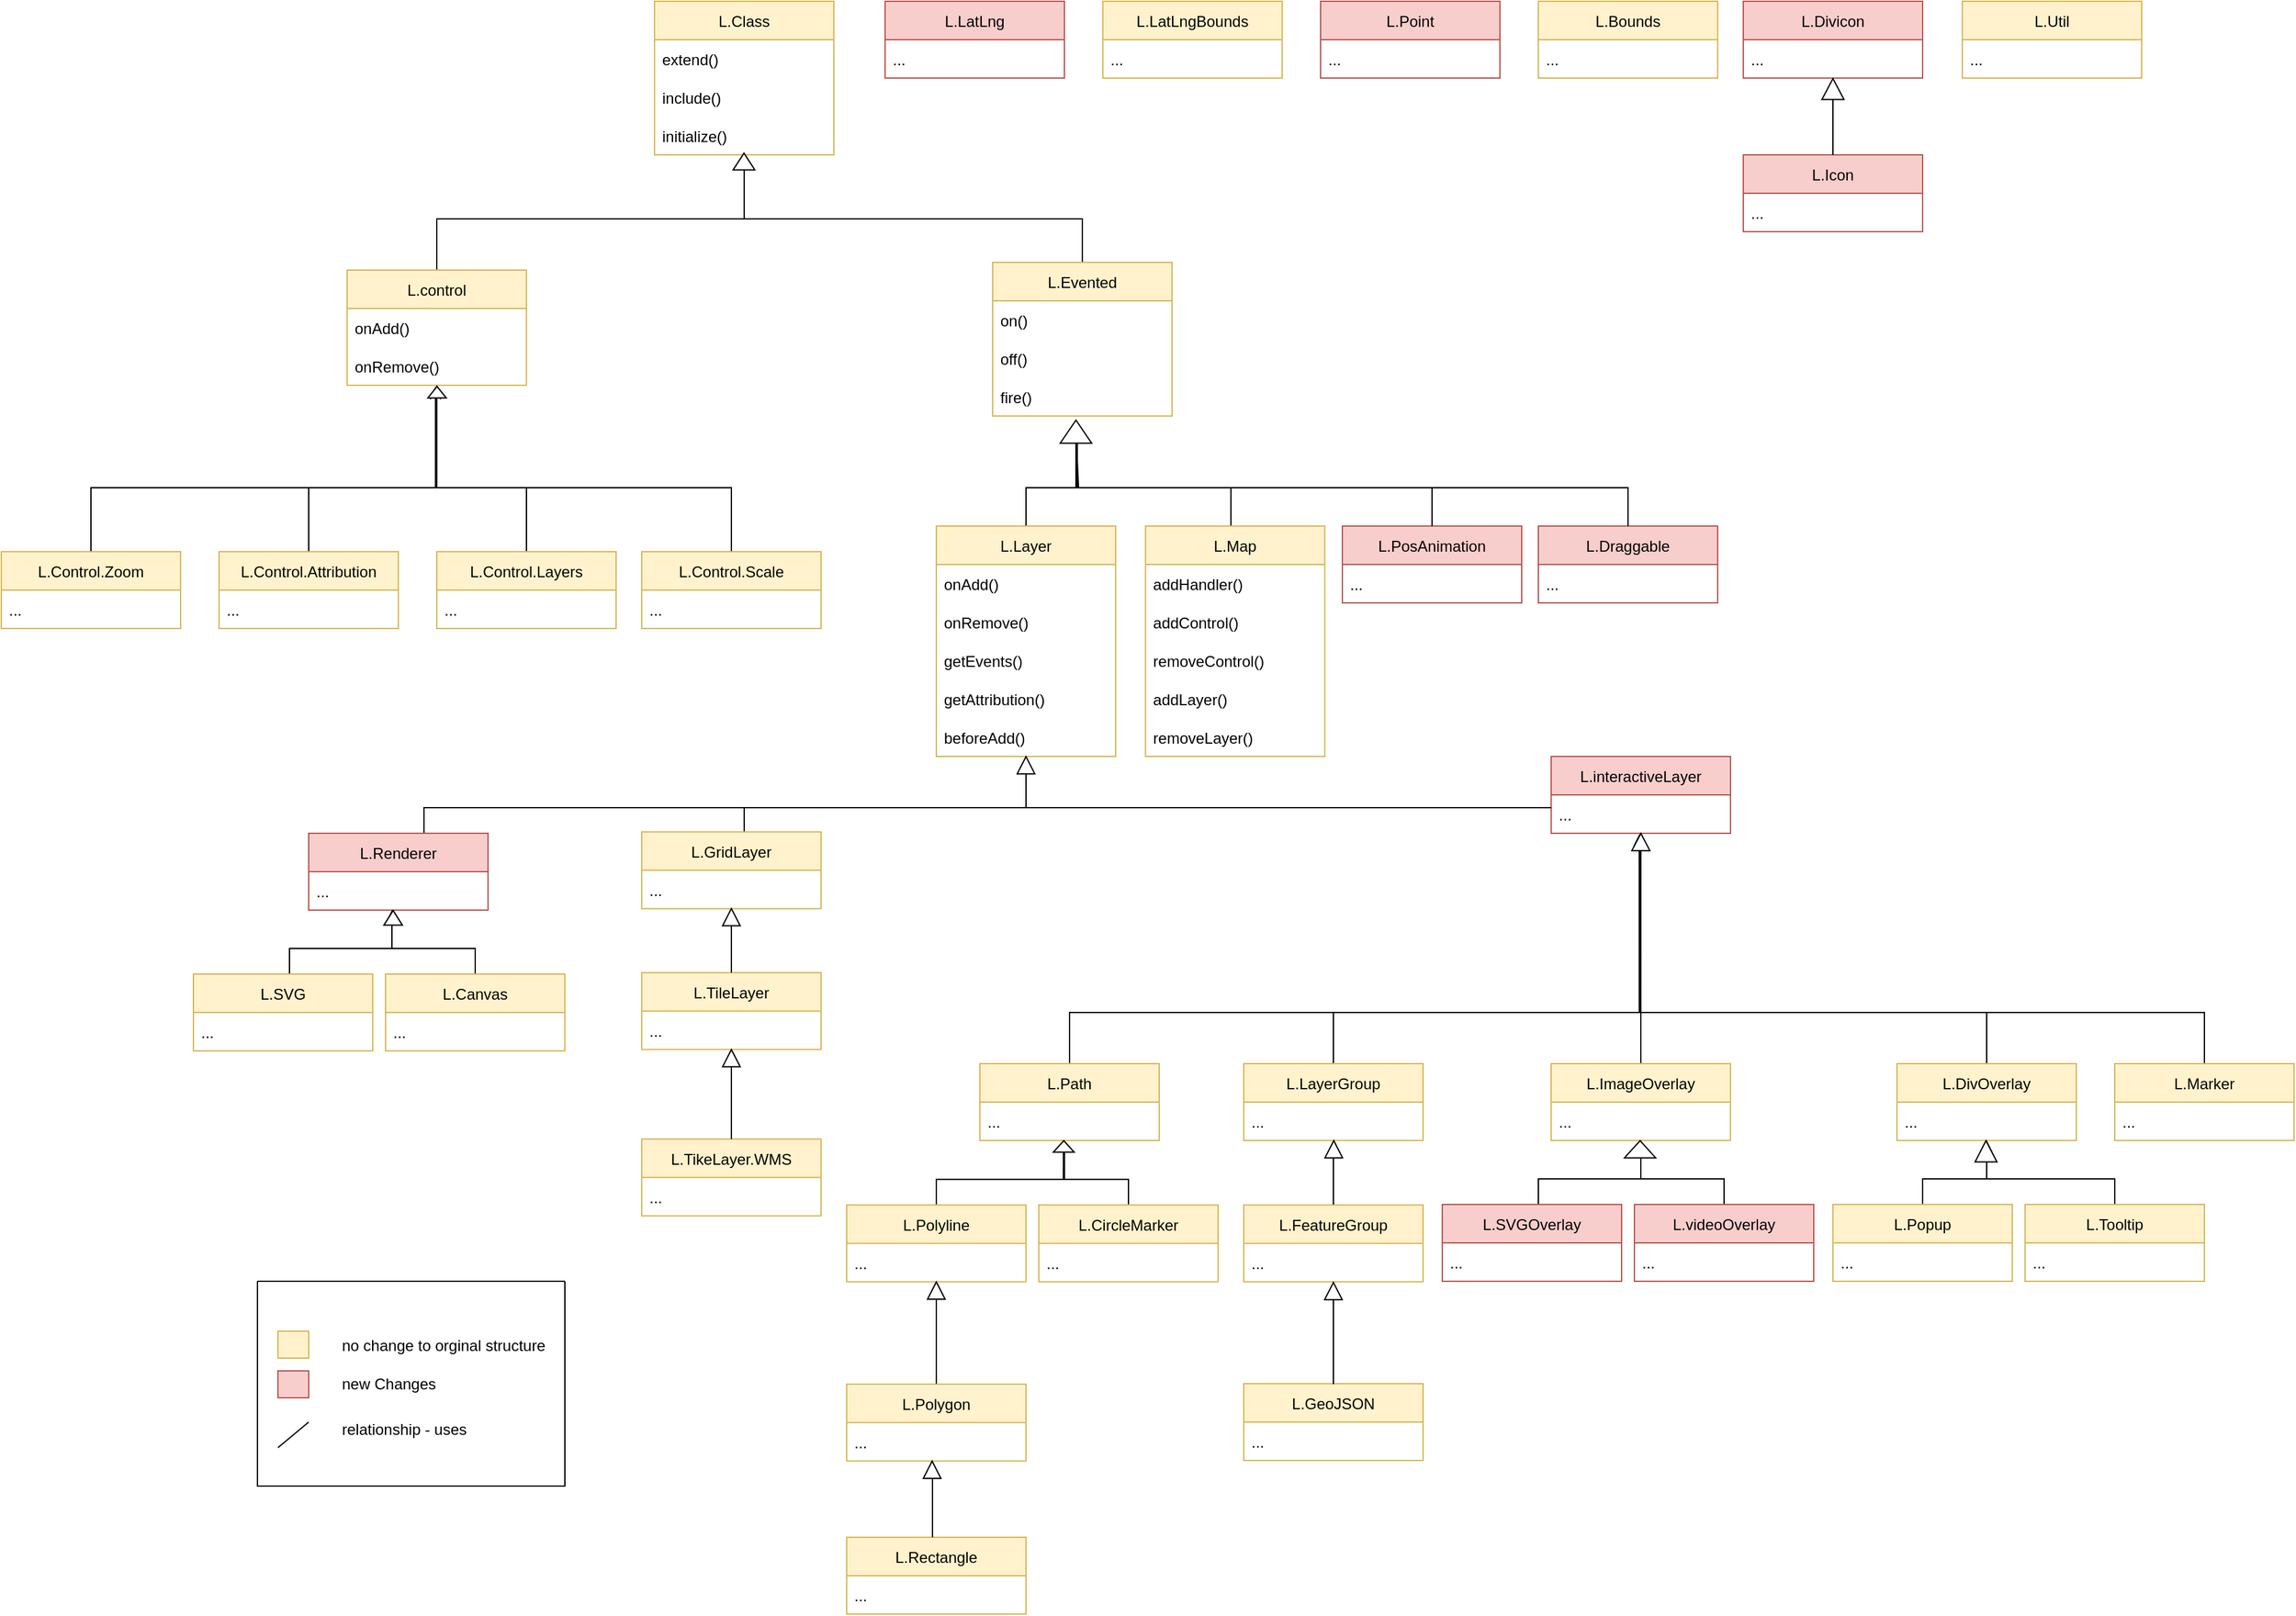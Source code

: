 <mxfile version="20.0.4" type="device"><diagram id="TFapKxxfnhz1iF8gwnTL" name="Page-1"><mxGraphModel dx="2253" dy="798" grid="1" gridSize="10" guides="1" tooltips="1" connect="1" arrows="1" fold="1" page="1" pageScale="1" pageWidth="827" pageHeight="1169" math="0" shadow="0"><root><mxCell id="0"/><mxCell id="1" parent="0"/><mxCell id="oAmFGBzYCbovt4b1n4jX-17" style="edgeStyle=orthogonalEdgeStyle;rounded=0;orthogonalLoop=1;jettySize=auto;html=1;entryX=0.5;entryY=0.967;entryDx=0;entryDy=0;entryPerimeter=0;" edge="1" parent="1" source="oAmFGBzYCbovt4b1n4jX-4" target="oAmFGBzYCbovt4b1n4jX-16"><mxGeometry relative="1" as="geometry"><Array as="points"><mxPoint x="-20" y="240"/><mxPoint x="220" y="240"/></Array></mxGeometry></mxCell><mxCell id="oAmFGBzYCbovt4b1n4jX-4" value="L.control" style="swimlane;fontStyle=0;childLayout=stackLayout;horizontal=1;startSize=30;horizontalStack=0;resizeParent=1;resizeParentMax=0;resizeLast=0;collapsible=1;marginBottom=0;fillColor=#fff2cc;strokeColor=#d6b656;" vertex="1" parent="1"><mxGeometry x="-90" y="280" width="140" height="90" as="geometry"><mxRectangle x="-90" y="280" width="90" height="30" as="alternateBounds"/></mxGeometry></mxCell><mxCell id="oAmFGBzYCbovt4b1n4jX-6" value="onAdd()" style="text;strokeColor=none;fillColor=none;align=left;verticalAlign=middle;spacingLeft=4;spacingRight=4;overflow=hidden;points=[[0,0.5],[1,0.5]];portConstraint=eastwest;rotatable=0;" vertex="1" parent="oAmFGBzYCbovt4b1n4jX-4"><mxGeometry y="30" width="140" height="30" as="geometry"/></mxCell><mxCell id="oAmFGBzYCbovt4b1n4jX-7" value="onRemove()" style="text;strokeColor=none;fillColor=none;align=left;verticalAlign=middle;spacingLeft=4;spacingRight=4;overflow=hidden;points=[[0,0.5],[1,0.5]];portConstraint=eastwest;rotatable=0;" vertex="1" parent="oAmFGBzYCbovt4b1n4jX-4"><mxGeometry y="60" width="140" height="30" as="geometry"/></mxCell><mxCell id="oAmFGBzYCbovt4b1n4jX-18" style="edgeStyle=orthogonalEdgeStyle;rounded=0;orthogonalLoop=1;jettySize=auto;html=1;entryX=0.5;entryY=1.033;entryDx=0;entryDy=0;entryPerimeter=0;" edge="1" parent="1" source="oAmFGBzYCbovt4b1n4jX-8" target="oAmFGBzYCbovt4b1n4jX-16"><mxGeometry relative="1" as="geometry"><Array as="points"><mxPoint x="484" y="240"/><mxPoint x="220" y="240"/></Array></mxGeometry></mxCell><mxCell id="oAmFGBzYCbovt4b1n4jX-8" value="L.Evented" style="swimlane;fontStyle=0;childLayout=stackLayout;horizontal=1;startSize=30;horizontalStack=0;resizeParent=1;resizeParentMax=0;resizeLast=0;collapsible=1;marginBottom=0;fillColor=#fff2cc;strokeColor=#d6b656;" vertex="1" parent="1"><mxGeometry x="414" y="273.96" width="140" height="120" as="geometry"/></mxCell><mxCell id="oAmFGBzYCbovt4b1n4jX-9" value="on()" style="text;strokeColor=none;fillColor=none;align=left;verticalAlign=middle;spacingLeft=4;spacingRight=4;overflow=hidden;points=[[0,0.5],[1,0.5]];portConstraint=eastwest;rotatable=0;" vertex="1" parent="oAmFGBzYCbovt4b1n4jX-8"><mxGeometry y="30" width="140" height="30" as="geometry"/></mxCell><mxCell id="oAmFGBzYCbovt4b1n4jX-12" value="off()" style="text;strokeColor=none;fillColor=none;align=left;verticalAlign=middle;spacingLeft=4;spacingRight=4;overflow=hidden;points=[[0,0.5],[1,0.5]];portConstraint=eastwest;rotatable=0;" vertex="1" parent="oAmFGBzYCbovt4b1n4jX-8"><mxGeometry y="60" width="140" height="30" as="geometry"/></mxCell><mxCell id="oAmFGBzYCbovt4b1n4jX-10" value="fire()" style="text;strokeColor=none;fillColor=none;align=left;verticalAlign=middle;spacingLeft=4;spacingRight=4;overflow=hidden;points=[[0,0.5],[1,0.5]];portConstraint=eastwest;rotatable=0;" vertex="1" parent="oAmFGBzYCbovt4b1n4jX-8"><mxGeometry y="90" width="140" height="30" as="geometry"/></mxCell><mxCell id="oAmFGBzYCbovt4b1n4jX-13" value="L.Class" style="swimlane;fontStyle=0;childLayout=stackLayout;horizontal=1;startSize=30;horizontalStack=0;resizeParent=1;resizeParentMax=0;resizeLast=0;collapsible=1;marginBottom=0;fillColor=#fff2cc;strokeColor=#d6b656;" vertex="1" parent="1"><mxGeometry x="150" y="70" width="140" height="120" as="geometry"/></mxCell><mxCell id="oAmFGBzYCbovt4b1n4jX-14" value="extend()" style="text;strokeColor=none;fillColor=none;align=left;verticalAlign=middle;spacingLeft=4;spacingRight=4;overflow=hidden;points=[[0,0.5],[1,0.5]];portConstraint=eastwest;rotatable=0;" vertex="1" parent="oAmFGBzYCbovt4b1n4jX-13"><mxGeometry y="30" width="140" height="30" as="geometry"/></mxCell><mxCell id="oAmFGBzYCbovt4b1n4jX-15" value="include()" style="text;strokeColor=none;fillColor=none;align=left;verticalAlign=middle;spacingLeft=4;spacingRight=4;overflow=hidden;points=[[0,0.5],[1,0.5]];portConstraint=eastwest;rotatable=0;" vertex="1" parent="oAmFGBzYCbovt4b1n4jX-13"><mxGeometry y="60" width="140" height="30" as="geometry"/></mxCell><mxCell id="oAmFGBzYCbovt4b1n4jX-16" value="initialize()" style="text;strokeColor=none;fillColor=none;align=left;verticalAlign=middle;spacingLeft=4;spacingRight=4;overflow=hidden;points=[[0,0.5],[1,0.5]];portConstraint=eastwest;rotatable=0;" vertex="1" parent="oAmFGBzYCbovt4b1n4jX-13"><mxGeometry y="90" width="140" height="30" as="geometry"/></mxCell><mxCell id="oAmFGBzYCbovt4b1n4jX-36" style="edgeStyle=orthogonalEdgeStyle;rounded=0;orthogonalLoop=1;jettySize=auto;html=1;" edge="1" parent="1" source="oAmFGBzYCbovt4b1n4jX-23"><mxGeometry relative="1" as="geometry"><mxPoint x="480" y="400" as="targetPoint"/><Array as="points"><mxPoint x="600" y="450"/><mxPoint x="480" y="450"/></Array></mxGeometry></mxCell><mxCell id="oAmFGBzYCbovt4b1n4jX-23" value="L.Map" style="swimlane;fontStyle=0;childLayout=stackLayout;horizontal=1;startSize=30;horizontalStack=0;resizeParent=1;resizeParentMax=0;resizeLast=0;collapsible=1;marginBottom=0;fillColor=#fff2cc;strokeColor=#d6b656;" vertex="1" parent="1"><mxGeometry x="533.28" y="480" width="140" height="180" as="geometry"/></mxCell><mxCell id="oAmFGBzYCbovt4b1n4jX-24" value="addHandler()" style="text;strokeColor=none;fillColor=none;align=left;verticalAlign=middle;spacingLeft=4;spacingRight=4;overflow=hidden;points=[[0,0.5],[1,0.5]];portConstraint=eastwest;rotatable=0;" vertex="1" parent="oAmFGBzYCbovt4b1n4jX-23"><mxGeometry y="30" width="140" height="30" as="geometry"/></mxCell><mxCell id="oAmFGBzYCbovt4b1n4jX-228" value="addControl()" style="text;strokeColor=none;fillColor=none;align=left;verticalAlign=middle;spacingLeft=4;spacingRight=4;overflow=hidden;points=[[0,0.5],[1,0.5]];portConstraint=eastwest;rotatable=0;" vertex="1" parent="oAmFGBzYCbovt4b1n4jX-23"><mxGeometry y="60" width="140" height="30" as="geometry"/></mxCell><mxCell id="oAmFGBzYCbovt4b1n4jX-229" value="removeControl()" style="text;strokeColor=none;fillColor=none;align=left;verticalAlign=middle;spacingLeft=4;spacingRight=4;overflow=hidden;points=[[0,0.5],[1,0.5]];portConstraint=eastwest;rotatable=0;" vertex="1" parent="oAmFGBzYCbovt4b1n4jX-23"><mxGeometry y="90" width="140" height="30" as="geometry"/></mxCell><mxCell id="oAmFGBzYCbovt4b1n4jX-230" value="addLayer()" style="text;strokeColor=none;fillColor=none;align=left;verticalAlign=middle;spacingLeft=4;spacingRight=4;overflow=hidden;points=[[0,0.5],[1,0.5]];portConstraint=eastwest;rotatable=0;" vertex="1" parent="oAmFGBzYCbovt4b1n4jX-23"><mxGeometry y="120" width="140" height="30" as="geometry"/></mxCell><mxCell id="oAmFGBzYCbovt4b1n4jX-227" value="removeLayer()" style="text;strokeColor=none;fillColor=none;align=left;verticalAlign=middle;spacingLeft=4;spacingRight=4;overflow=hidden;points=[[0,0.5],[1,0.5]];portConstraint=eastwest;rotatable=0;" vertex="1" parent="oAmFGBzYCbovt4b1n4jX-23"><mxGeometry y="150" width="140" height="30" as="geometry"/></mxCell><mxCell id="oAmFGBzYCbovt4b1n4jX-35" style="edgeStyle=orthogonalEdgeStyle;rounded=0;orthogonalLoop=1;jettySize=auto;html=1;entryX=0.5;entryY=0;entryDx=0;entryDy=0;" edge="1" parent="1" source="oAmFGBzYCbovt4b1n4jX-27" target="oAmFGBzYCbovt4b1n4jX-207"><mxGeometry relative="1" as="geometry"><Array as="points"><mxPoint x="440" y="450"/><mxPoint x="479" y="450"/><mxPoint x="479" y="406"/></Array></mxGeometry></mxCell><mxCell id="oAmFGBzYCbovt4b1n4jX-27" value="L.Layer" style="swimlane;fontStyle=0;childLayout=stackLayout;horizontal=1;startSize=30;horizontalStack=0;resizeParent=1;resizeParentMax=0;resizeLast=0;collapsible=1;marginBottom=0;fillColor=#fff2cc;strokeColor=#d6b656;" vertex="1" parent="1"><mxGeometry x="370" y="480" width="140" height="180" as="geometry"/></mxCell><mxCell id="oAmFGBzYCbovt4b1n4jX-286" value="onAdd()" style="text;strokeColor=none;fillColor=none;align=left;verticalAlign=middle;spacingLeft=4;spacingRight=4;overflow=hidden;points=[[0,0.5],[1,0.5]];portConstraint=eastwest;rotatable=0;" vertex="1" parent="oAmFGBzYCbovt4b1n4jX-27"><mxGeometry y="30" width="140" height="30" as="geometry"/></mxCell><mxCell id="oAmFGBzYCbovt4b1n4jX-287" value="onRemove()" style="text;strokeColor=none;fillColor=none;align=left;verticalAlign=middle;spacingLeft=4;spacingRight=4;overflow=hidden;points=[[0,0.5],[1,0.5]];portConstraint=eastwest;rotatable=0;" vertex="1" parent="oAmFGBzYCbovt4b1n4jX-27"><mxGeometry y="60" width="140" height="30" as="geometry"/></mxCell><mxCell id="oAmFGBzYCbovt4b1n4jX-288" value="getEvents()" style="text;strokeColor=none;fillColor=none;align=left;verticalAlign=middle;spacingLeft=4;spacingRight=4;overflow=hidden;points=[[0,0.5],[1,0.5]];portConstraint=eastwest;rotatable=0;" vertex="1" parent="oAmFGBzYCbovt4b1n4jX-27"><mxGeometry y="90" width="140" height="30" as="geometry"/></mxCell><mxCell id="oAmFGBzYCbovt4b1n4jX-289" value="getAttribution()" style="text;strokeColor=none;fillColor=none;align=left;verticalAlign=middle;spacingLeft=4;spacingRight=4;overflow=hidden;points=[[0,0.5],[1,0.5]];portConstraint=eastwest;rotatable=0;" vertex="1" parent="oAmFGBzYCbovt4b1n4jX-27"><mxGeometry y="120" width="140" height="30" as="geometry"/></mxCell><mxCell id="oAmFGBzYCbovt4b1n4jX-28" value="beforeAdd()" style="text;strokeColor=none;fillColor=none;align=left;verticalAlign=middle;spacingLeft=4;spacingRight=4;overflow=hidden;points=[[0,0.5],[1,0.5]];portConstraint=eastwest;rotatable=0;" vertex="1" parent="oAmFGBzYCbovt4b1n4jX-27"><mxGeometry y="150" width="140" height="30" as="geometry"/></mxCell><mxCell id="oAmFGBzYCbovt4b1n4jX-29" value="L.PosAnimation" style="swimlane;fontStyle=0;childLayout=stackLayout;horizontal=1;startSize=30;horizontalStack=0;resizeParent=1;resizeParentMax=0;resizeLast=0;collapsible=1;marginBottom=0;fillColor=#f8cecc;strokeColor=#b85450;" vertex="1" parent="1"><mxGeometry x="687" y="480" width="140" height="60" as="geometry"/></mxCell><mxCell id="oAmFGBzYCbovt4b1n4jX-30" value="..." style="text;strokeColor=none;fillColor=none;align=left;verticalAlign=middle;spacingLeft=4;spacingRight=4;overflow=hidden;points=[[0,0.5],[1,0.5]];portConstraint=eastwest;rotatable=0;" vertex="1" parent="oAmFGBzYCbovt4b1n4jX-29"><mxGeometry y="30" width="140" height="30" as="geometry"/></mxCell><mxCell id="oAmFGBzYCbovt4b1n4jX-31" value="L.Draggable" style="swimlane;fontStyle=0;childLayout=stackLayout;horizontal=1;startSize=30;horizontalStack=0;resizeParent=1;resizeParentMax=0;resizeLast=0;collapsible=1;marginBottom=0;fillColor=#f8cecc;strokeColor=#b85450;" vertex="1" parent="1"><mxGeometry x="840" y="480" width="140" height="60" as="geometry"/></mxCell><mxCell id="oAmFGBzYCbovt4b1n4jX-32" value="..." style="text;strokeColor=none;fillColor=none;align=left;verticalAlign=middle;spacingLeft=4;spacingRight=4;overflow=hidden;points=[[0,0.5],[1,0.5]];portConstraint=eastwest;rotatable=0;" vertex="1" parent="oAmFGBzYCbovt4b1n4jX-31"><mxGeometry y="30" width="140" height="30" as="geometry"/></mxCell><mxCell id="oAmFGBzYCbovt4b1n4jX-49" style="edgeStyle=orthogonalEdgeStyle;rounded=0;orthogonalLoop=1;jettySize=auto;html=1;entryX=0.493;entryY=1.033;entryDx=0;entryDy=0;entryPerimeter=0;" edge="1" parent="1" source="oAmFGBzYCbovt4b1n4jX-39" target="oAmFGBzYCbovt4b1n4jX-7"><mxGeometry relative="1" as="geometry"><Array as="points"><mxPoint x="50" y="450"/><mxPoint x="-21" y="450"/></Array></mxGeometry></mxCell><mxCell id="oAmFGBzYCbovt4b1n4jX-39" value="L.Control.Layers" style="swimlane;fontStyle=0;childLayout=stackLayout;horizontal=1;startSize=30;horizontalStack=0;resizeParent=1;resizeParentMax=0;resizeLast=0;collapsible=1;marginBottom=0;fillColor=#fff2cc;strokeColor=#d6b656;" vertex="1" parent="1"><mxGeometry x="-20" y="500" width="140" height="60" as="geometry"><mxRectangle x="-20" y="500" width="120" height="30" as="alternateBounds"/></mxGeometry></mxCell><mxCell id="oAmFGBzYCbovt4b1n4jX-40" value="..." style="text;strokeColor=none;fillColor=none;align=left;verticalAlign=middle;spacingLeft=4;spacingRight=4;overflow=hidden;points=[[0,0.5],[1,0.5]];portConstraint=eastwest;rotatable=0;" vertex="1" parent="oAmFGBzYCbovt4b1n4jX-39"><mxGeometry y="30" width="140" height="30" as="geometry"/></mxCell><mxCell id="oAmFGBzYCbovt4b1n4jX-48" style="edgeStyle=orthogonalEdgeStyle;rounded=0;orthogonalLoop=1;jettySize=auto;html=1;" edge="1" parent="1" source="oAmFGBzYCbovt4b1n4jX-41"><mxGeometry relative="1" as="geometry"><mxPoint x="-20" y="370" as="targetPoint"/><Array as="points"><mxPoint x="-120" y="450"/><mxPoint x="-20" y="450"/></Array></mxGeometry></mxCell><mxCell id="oAmFGBzYCbovt4b1n4jX-41" value="L.Control.Attribution" style="swimlane;fontStyle=0;childLayout=stackLayout;horizontal=1;startSize=30;horizontalStack=0;resizeParent=1;resizeParentMax=0;resizeLast=0;collapsible=1;marginBottom=0;fillColor=#fff2cc;strokeColor=#d6b656;" vertex="1" parent="1"><mxGeometry x="-190" y="500" width="140" height="60" as="geometry"><mxRectangle x="-190" y="500" width="140" height="30" as="alternateBounds"/></mxGeometry></mxCell><mxCell id="oAmFGBzYCbovt4b1n4jX-42" value="..." style="text;strokeColor=none;fillColor=none;align=left;verticalAlign=middle;spacingLeft=4;spacingRight=4;overflow=hidden;points=[[0,0.5],[1,0.5]];portConstraint=eastwest;rotatable=0;" vertex="1" parent="oAmFGBzYCbovt4b1n4jX-41"><mxGeometry y="30" width="140" height="30" as="geometry"/></mxCell><mxCell id="oAmFGBzYCbovt4b1n4jX-47" style="edgeStyle=orthogonalEdgeStyle;rounded=0;orthogonalLoop=1;jettySize=auto;html=1;entryX=0.493;entryY=1.067;entryDx=0;entryDy=0;entryPerimeter=0;" edge="1" parent="1" source="oAmFGBzYCbovt4b1n4jX-43" target="oAmFGBzYCbovt4b1n4jX-7"><mxGeometry relative="1" as="geometry"><Array as="points"><mxPoint x="-290" y="450"/><mxPoint x="-21" y="450"/></Array></mxGeometry></mxCell><mxCell id="oAmFGBzYCbovt4b1n4jX-43" value="L.Control.Zoom" style="swimlane;fontStyle=0;childLayout=stackLayout;horizontal=1;startSize=30;horizontalStack=0;resizeParent=1;resizeParentMax=0;resizeLast=0;collapsible=1;marginBottom=0;fillColor=#fff2cc;strokeColor=#d6b656;" vertex="1" parent="1"><mxGeometry x="-360" y="500" width="140" height="60" as="geometry"><mxRectangle x="-360" y="500" width="110" height="30" as="alternateBounds"/></mxGeometry></mxCell><mxCell id="oAmFGBzYCbovt4b1n4jX-179" value="..." style="text;strokeColor=none;fillColor=none;align=left;verticalAlign=middle;spacingLeft=4;spacingRight=4;overflow=hidden;points=[[0,0.5],[1,0.5]];portConstraint=eastwest;rotatable=0;" vertex="1" parent="oAmFGBzYCbovt4b1n4jX-43"><mxGeometry y="30" width="140" height="30" as="geometry"/></mxCell><mxCell id="oAmFGBzYCbovt4b1n4jX-50" style="edgeStyle=orthogonalEdgeStyle;rounded=0;orthogonalLoop=1;jettySize=auto;html=1;" edge="1" parent="1" source="oAmFGBzYCbovt4b1n4jX-45"><mxGeometry relative="1" as="geometry"><mxPoint x="-20" y="370" as="targetPoint"/><Array as="points"><mxPoint x="210" y="450"/><mxPoint x="-20" y="450"/></Array></mxGeometry></mxCell><mxCell id="oAmFGBzYCbovt4b1n4jX-45" value="L.Control.Scale" style="swimlane;fontStyle=0;childLayout=stackLayout;horizontal=1;startSize=30;horizontalStack=0;resizeParent=1;resizeParentMax=0;resizeLast=0;collapsible=1;marginBottom=0;fillColor=#fff2cc;strokeColor=#d6b656;" vertex="1" parent="1"><mxGeometry x="140" y="500" width="140" height="60" as="geometry"><mxRectangle x="140" y="500" width="110" height="30" as="alternateBounds"/></mxGeometry></mxCell><mxCell id="oAmFGBzYCbovt4b1n4jX-46" value="..." style="text;strokeColor=none;fillColor=none;align=left;verticalAlign=middle;spacingLeft=4;spacingRight=4;overflow=hidden;points=[[0,0.5],[1,0.5]];portConstraint=eastwest;rotatable=0;" vertex="1" parent="oAmFGBzYCbovt4b1n4jX-45"><mxGeometry y="30" width="140" height="30" as="geometry"/></mxCell><mxCell id="oAmFGBzYCbovt4b1n4jX-61" style="edgeStyle=orthogonalEdgeStyle;rounded=0;orthogonalLoop=1;jettySize=auto;html=1;entryX=1;entryY=0.5;entryDx=0;entryDy=0;" edge="1" parent="1" source="oAmFGBzYCbovt4b1n4jX-51" target="oAmFGBzYCbovt4b1n4jX-83"><mxGeometry relative="1" as="geometry"><mxPoint x="440" y="560" as="targetPoint"/><Array as="points"><mxPoint x="-30" y="700"/><mxPoint x="440" y="700"/></Array></mxGeometry></mxCell><mxCell id="oAmFGBzYCbovt4b1n4jX-51" value="L.Renderer" style="swimlane;fontStyle=0;childLayout=stackLayout;horizontal=1;startSize=30;horizontalStack=0;resizeParent=1;resizeParentMax=0;resizeLast=0;collapsible=1;marginBottom=0;fillColor=#f8cecc;strokeColor=#b85450;" vertex="1" parent="1"><mxGeometry x="-120" y="720" width="140" height="60" as="geometry"/></mxCell><mxCell id="oAmFGBzYCbovt4b1n4jX-52" value="..." style="text;strokeColor=none;fillColor=none;align=left;verticalAlign=middle;spacingLeft=4;spacingRight=4;overflow=hidden;points=[[0,0.5],[1,0.5]];portConstraint=eastwest;rotatable=0;" vertex="1" parent="oAmFGBzYCbovt4b1n4jX-51"><mxGeometry y="30" width="140" height="30" as="geometry"/></mxCell><mxCell id="oAmFGBzYCbovt4b1n4jX-59" style="edgeStyle=orthogonalEdgeStyle;rounded=0;orthogonalLoop=1;jettySize=auto;html=1;entryX=0.5;entryY=1;entryDx=0;entryDy=0;entryPerimeter=0;" edge="1" parent="1" source="oAmFGBzYCbovt4b1n4jX-53" target="oAmFGBzYCbovt4b1n4jX-28"><mxGeometry relative="1" as="geometry"><Array as="points"><mxPoint x="220" y="700"/><mxPoint x="440" y="700"/></Array></mxGeometry></mxCell><mxCell id="oAmFGBzYCbovt4b1n4jX-53" value="L.GridLayer" style="swimlane;fontStyle=0;childLayout=stackLayout;horizontal=1;startSize=30;horizontalStack=0;resizeParent=1;resizeParentMax=0;resizeLast=0;collapsible=1;marginBottom=0;fillColor=#fff2cc;strokeColor=#d6b656;" vertex="1" parent="1"><mxGeometry x="140" y="718.84" width="140" height="60" as="geometry"/></mxCell><mxCell id="oAmFGBzYCbovt4b1n4jX-54" value="..." style="text;strokeColor=none;fillColor=none;align=left;verticalAlign=middle;spacingLeft=4;spacingRight=4;overflow=hidden;points=[[0,0.5],[1,0.5]];portConstraint=eastwest;rotatable=0;" vertex="1" parent="oAmFGBzYCbovt4b1n4jX-53"><mxGeometry y="30" width="140" height="30" as="geometry"/></mxCell><mxCell id="oAmFGBzYCbovt4b1n4jX-55" value="L.interactiveLayer" style="swimlane;fontStyle=0;childLayout=stackLayout;horizontal=1;startSize=30;horizontalStack=0;resizeParent=1;resizeParentMax=0;resizeLast=0;collapsible=1;marginBottom=0;fillColor=#f8cecc;strokeColor=#b85450;" vertex="1" parent="1"><mxGeometry x="850.03" y="660" width="140" height="60" as="geometry"/></mxCell><mxCell id="oAmFGBzYCbovt4b1n4jX-56" value="..." style="text;strokeColor=none;fillColor=none;align=left;verticalAlign=middle;spacingLeft=4;spacingRight=4;overflow=hidden;points=[[0,0.5],[1,0.5]];portConstraint=eastwest;rotatable=0;" vertex="1" parent="oAmFGBzYCbovt4b1n4jX-55"><mxGeometry y="30" width="140" height="30" as="geometry"/></mxCell><mxCell id="oAmFGBzYCbovt4b1n4jX-79" style="edgeStyle=orthogonalEdgeStyle;rounded=0;orthogonalLoop=1;jettySize=auto;html=1;" edge="1" parent="1" source="oAmFGBzYCbovt4b1n4jX-67"><mxGeometry relative="1" as="geometry"><mxPoint x="920" y="720" as="targetPoint"/><Array as="points"><mxPoint x="920" y="860"/><mxPoint x="920" y="860"/></Array></mxGeometry></mxCell><mxCell id="oAmFGBzYCbovt4b1n4jX-67" value="L.ImageOverlay" style="swimlane;fontStyle=0;childLayout=stackLayout;horizontal=1;startSize=30;horizontalStack=0;resizeParent=1;resizeParentMax=0;resizeLast=0;collapsible=1;marginBottom=0;fillColor=#fff2cc;strokeColor=#d6b656;" vertex="1" parent="1"><mxGeometry x="850" y="900" width="140" height="60" as="geometry"/></mxCell><mxCell id="oAmFGBzYCbovt4b1n4jX-68" value="..." style="text;strokeColor=none;fillColor=none;align=left;verticalAlign=middle;spacingLeft=4;spacingRight=4;overflow=hidden;points=[[0,0.5],[1,0.5]];portConstraint=eastwest;rotatable=0;" vertex="1" parent="oAmFGBzYCbovt4b1n4jX-67"><mxGeometry y="30" width="140" height="30" as="geometry"/></mxCell><mxCell id="oAmFGBzYCbovt4b1n4jX-80" style="edgeStyle=orthogonalEdgeStyle;rounded=0;orthogonalLoop=1;jettySize=auto;html=1;entryX=0.495;entryY=1.023;entryDx=0;entryDy=0;entryPerimeter=0;" edge="1" parent="1" source="oAmFGBzYCbovt4b1n4jX-69" target="oAmFGBzYCbovt4b1n4jX-56"><mxGeometry relative="1" as="geometry"><Array as="points"><mxPoint x="680" y="860"/><mxPoint x="919" y="860"/></Array></mxGeometry></mxCell><mxCell id="oAmFGBzYCbovt4b1n4jX-69" value="L.LayerGroup" style="swimlane;fontStyle=0;childLayout=stackLayout;horizontal=1;startSize=30;horizontalStack=0;resizeParent=1;resizeParentMax=0;resizeLast=0;collapsible=1;marginBottom=0;fillColor=#fff2cc;strokeColor=#d6b656;" vertex="1" parent="1"><mxGeometry x="610" y="900" width="140" height="60" as="geometry"/></mxCell><mxCell id="oAmFGBzYCbovt4b1n4jX-70" value="..." style="text;strokeColor=none;fillColor=none;align=left;verticalAlign=middle;spacingLeft=4;spacingRight=4;overflow=hidden;points=[[0,0.5],[1,0.5]];portConstraint=eastwest;rotatable=0;" vertex="1" parent="oAmFGBzYCbovt4b1n4jX-69"><mxGeometry y="30" width="140" height="30" as="geometry"/></mxCell><mxCell id="oAmFGBzYCbovt4b1n4jX-78" style="edgeStyle=orthogonalEdgeStyle;rounded=0;orthogonalLoop=1;jettySize=auto;html=1;entryX=0.493;entryY=1.015;entryDx=0;entryDy=0;entryPerimeter=0;" edge="1" parent="1" source="oAmFGBzYCbovt4b1n4jX-71" target="oAmFGBzYCbovt4b1n4jX-56"><mxGeometry relative="1" as="geometry"><Array as="points"><mxPoint x="1190" y="860"/><mxPoint x="919" y="860"/></Array></mxGeometry></mxCell><mxCell id="oAmFGBzYCbovt4b1n4jX-71" value="L.DivOverlay" style="swimlane;fontStyle=0;childLayout=stackLayout;horizontal=1;startSize=30;horizontalStack=0;resizeParent=1;resizeParentMax=0;resizeLast=0;collapsible=1;marginBottom=0;fillColor=#fff2cc;strokeColor=#d6b656;" vertex="1" parent="1"><mxGeometry x="1120" y="900" width="140" height="60" as="geometry"/></mxCell><mxCell id="oAmFGBzYCbovt4b1n4jX-72" value="..." style="text;strokeColor=none;fillColor=none;align=left;verticalAlign=middle;spacingLeft=4;spacingRight=4;overflow=hidden;points=[[0,0.5],[1,0.5]];portConstraint=eastwest;rotatable=0;" vertex="1" parent="oAmFGBzYCbovt4b1n4jX-71"><mxGeometry y="30" width="140" height="30" as="geometry"/></mxCell><mxCell id="oAmFGBzYCbovt4b1n4jX-77" style="edgeStyle=orthogonalEdgeStyle;rounded=0;orthogonalLoop=1;jettySize=auto;html=1;entryX=0.491;entryY=1.03;entryDx=0;entryDy=0;entryPerimeter=0;" edge="1" parent="1" source="oAmFGBzYCbovt4b1n4jX-73" target="oAmFGBzYCbovt4b1n4jX-56"><mxGeometry relative="1" as="geometry"><Array as="points"><mxPoint x="1360" y="860"/><mxPoint x="919" y="860"/></Array></mxGeometry></mxCell><mxCell id="oAmFGBzYCbovt4b1n4jX-73" value="L.Marker" style="swimlane;fontStyle=0;childLayout=stackLayout;horizontal=1;startSize=30;horizontalStack=0;resizeParent=1;resizeParentMax=0;resizeLast=0;collapsible=1;marginBottom=0;fillColor=#fff2cc;strokeColor=#d6b656;" vertex="1" parent="1"><mxGeometry x="1290" y="900" width="140" height="60" as="geometry"/></mxCell><mxCell id="oAmFGBzYCbovt4b1n4jX-74" value="..." style="text;strokeColor=none;fillColor=none;align=left;verticalAlign=middle;spacingLeft=4;spacingRight=4;overflow=hidden;points=[[0,0.5],[1,0.5]];portConstraint=eastwest;rotatable=0;" vertex="1" parent="oAmFGBzYCbovt4b1n4jX-73"><mxGeometry y="30" width="140" height="30" as="geometry"/></mxCell><mxCell id="oAmFGBzYCbovt4b1n4jX-82" style="edgeStyle=orthogonalEdgeStyle;rounded=0;orthogonalLoop=1;jettySize=auto;html=1;entryX=0.5;entryY=1;entryDx=0;entryDy=0;" edge="1" parent="1" source="oAmFGBzYCbovt4b1n4jX-75" target="oAmFGBzYCbovt4b1n4jX-55"><mxGeometry relative="1" as="geometry"><Array as="points"><mxPoint x="474" y="860"/><mxPoint x="920" y="860"/></Array></mxGeometry></mxCell><mxCell id="oAmFGBzYCbovt4b1n4jX-75" value="L.Path" style="swimlane;fontStyle=0;childLayout=stackLayout;horizontal=1;startSize=30;horizontalStack=0;resizeParent=1;resizeParentMax=0;resizeLast=0;collapsible=1;marginBottom=0;fillColor=#fff2cc;strokeColor=#d6b656;" vertex="1" parent="1"><mxGeometry x="404" y="900" width="140" height="60" as="geometry"/></mxCell><mxCell id="oAmFGBzYCbovt4b1n4jX-76" value="..." style="text;strokeColor=none;fillColor=none;align=left;verticalAlign=middle;spacingLeft=4;spacingRight=4;overflow=hidden;points=[[0,0.5],[1,0.5]];portConstraint=eastwest;rotatable=0;" vertex="1" parent="oAmFGBzYCbovt4b1n4jX-75"><mxGeometry y="30" width="140" height="30" as="geometry"/></mxCell><mxCell id="oAmFGBzYCbovt4b1n4jX-99" style="edgeStyle=orthogonalEdgeStyle;rounded=0;orthogonalLoop=1;jettySize=auto;html=1;entryX=0.5;entryY=1;entryDx=0;entryDy=0;entryPerimeter=0;" edge="1" parent="1" source="oAmFGBzYCbovt4b1n4jX-86" target="oAmFGBzYCbovt4b1n4jX-72"><mxGeometry relative="1" as="geometry"><Array as="points"><mxPoint x="1140" y="990"/><mxPoint x="1190" y="990"/></Array></mxGeometry></mxCell><mxCell id="oAmFGBzYCbovt4b1n4jX-86" value="L.Popup" style="swimlane;fontStyle=0;childLayout=stackLayout;horizontal=1;startSize=30;horizontalStack=0;resizeParent=1;resizeParentMax=0;resizeLast=0;collapsible=1;marginBottom=0;fillColor=#fff2cc;strokeColor=#d6b656;" vertex="1" parent="1"><mxGeometry x="1070" y="1010" width="140" height="60" as="geometry"/></mxCell><mxCell id="oAmFGBzYCbovt4b1n4jX-87" value="..." style="text;strokeColor=none;fillColor=none;align=left;verticalAlign=middle;spacingLeft=4;spacingRight=4;overflow=hidden;points=[[0,0.5],[1,0.5]];portConstraint=eastwest;rotatable=0;" vertex="1" parent="oAmFGBzYCbovt4b1n4jX-86"><mxGeometry y="30" width="140" height="30" as="geometry"/></mxCell><mxCell id="oAmFGBzYCbovt4b1n4jX-91" style="edgeStyle=orthogonalEdgeStyle;rounded=0;orthogonalLoop=1;jettySize=auto;html=1;" edge="1" parent="1" source="oAmFGBzYCbovt4b1n4jX-88"><mxGeometry relative="1" as="geometry"><mxPoint x="1190" y="960" as="targetPoint"/><Array as="points"><mxPoint x="1290" y="990"/><mxPoint x="1190" y="990"/></Array></mxGeometry></mxCell><mxCell id="oAmFGBzYCbovt4b1n4jX-88" value="L.Tooltip" style="swimlane;fontStyle=0;childLayout=stackLayout;horizontal=1;startSize=30;horizontalStack=0;resizeParent=1;resizeParentMax=0;resizeLast=0;collapsible=1;marginBottom=0;fillColor=#fff2cc;strokeColor=#d6b656;" vertex="1" parent="1"><mxGeometry x="1220" y="1010" width="140" height="60" as="geometry"><mxRectangle x="1220" y="1010" width="90" height="30" as="alternateBounds"/></mxGeometry></mxCell><mxCell id="oAmFGBzYCbovt4b1n4jX-89" value="..." style="text;strokeColor=none;fillColor=none;align=left;verticalAlign=middle;spacingLeft=4;spacingRight=4;overflow=hidden;points=[[0,0.5],[1,0.5]];portConstraint=eastwest;rotatable=0;" vertex="1" parent="oAmFGBzYCbovt4b1n4jX-88"><mxGeometry y="30" width="140" height="30" as="geometry"/></mxCell><mxCell id="oAmFGBzYCbovt4b1n4jX-98" style="edgeStyle=orthogonalEdgeStyle;rounded=0;orthogonalLoop=1;jettySize=auto;html=1;" edge="1" parent="1" source="oAmFGBzYCbovt4b1n4jX-92"><mxGeometry relative="1" as="geometry"><mxPoint x="920" y="960" as="targetPoint"/><Array as="points"><mxPoint x="840" y="990"/><mxPoint x="920" y="990"/></Array></mxGeometry></mxCell><mxCell id="oAmFGBzYCbovt4b1n4jX-92" value="L.SVGOverlay" style="swimlane;fontStyle=0;childLayout=stackLayout;horizontal=1;startSize=30;horizontalStack=0;resizeParent=1;resizeParentMax=0;resizeLast=0;collapsible=1;marginBottom=0;fillColor=#f8cecc;strokeColor=#b85450;" vertex="1" parent="1"><mxGeometry x="765" y="1010" width="140" height="60" as="geometry"/></mxCell><mxCell id="oAmFGBzYCbovt4b1n4jX-93" value="..." style="text;strokeColor=none;fillColor=none;align=left;verticalAlign=middle;spacingLeft=4;spacingRight=4;overflow=hidden;points=[[0,0.5],[1,0.5]];portConstraint=eastwest;rotatable=0;" vertex="1" parent="oAmFGBzYCbovt4b1n4jX-92"><mxGeometry y="30" width="140" height="30" as="geometry"/></mxCell><mxCell id="oAmFGBzYCbovt4b1n4jX-97" style="edgeStyle=orthogonalEdgeStyle;rounded=0;orthogonalLoop=1;jettySize=auto;html=1;" edge="1" parent="1" source="oAmFGBzYCbovt4b1n4jX-94"><mxGeometry relative="1" as="geometry"><mxPoint x="920" y="960" as="targetPoint"/><Array as="points"><mxPoint x="985" y="990"/><mxPoint x="920" y="990"/></Array></mxGeometry></mxCell><mxCell id="oAmFGBzYCbovt4b1n4jX-94" value="L.videoOverlay" style="swimlane;fontStyle=0;childLayout=stackLayout;horizontal=1;startSize=30;horizontalStack=0;resizeParent=1;resizeParentMax=0;resizeLast=0;collapsible=1;marginBottom=0;fillColor=#f8cecc;strokeColor=#b85450;" vertex="1" parent="1"><mxGeometry x="915" y="1010" width="140" height="60" as="geometry"/></mxCell><mxCell id="oAmFGBzYCbovt4b1n4jX-95" value="..." style="text;strokeColor=none;fillColor=none;align=left;verticalAlign=middle;spacingLeft=4;spacingRight=4;overflow=hidden;points=[[0,0.5],[1,0.5]];portConstraint=eastwest;rotatable=0;" vertex="1" parent="oAmFGBzYCbovt4b1n4jX-94"><mxGeometry y="30" width="140" height="30" as="geometry"/></mxCell><mxCell id="oAmFGBzYCbovt4b1n4jX-106" style="edgeStyle=orthogonalEdgeStyle;rounded=0;orthogonalLoop=1;jettySize=auto;html=1;entryX=0.566;entryY=0.987;entryDx=0;entryDy=0;entryPerimeter=0;" edge="1" parent="1" source="oAmFGBzYCbovt4b1n4jX-107"><mxGeometry relative="1" as="geometry"><mxPoint x="469.24" y="960.0" as="targetPoint"/><Array as="points"><mxPoint x="370" y="990.39"/><mxPoint x="469" y="990.39"/></Array></mxGeometry></mxCell><mxCell id="oAmFGBzYCbovt4b1n4jX-107" value="L.Polyline" style="swimlane;fontStyle=0;childLayout=stackLayout;horizontal=1;startSize=30;horizontalStack=0;resizeParent=1;resizeParentMax=0;resizeLast=0;collapsible=1;marginBottom=0;fillColor=#fff2cc;strokeColor=#d6b656;" vertex="1" parent="1"><mxGeometry x="300" y="1010.39" width="140" height="60" as="geometry"/></mxCell><mxCell id="oAmFGBzYCbovt4b1n4jX-108" value="..." style="text;strokeColor=none;fillColor=none;align=left;verticalAlign=middle;spacingLeft=4;spacingRight=4;overflow=hidden;points=[[0,0.5],[1,0.5]];portConstraint=eastwest;rotatable=0;" vertex="1" parent="oAmFGBzYCbovt4b1n4jX-107"><mxGeometry y="30" width="140" height="30" as="geometry"/></mxCell><mxCell id="oAmFGBzYCbovt4b1n4jX-109" style="edgeStyle=orthogonalEdgeStyle;rounded=0;orthogonalLoop=1;jettySize=auto;html=1;" edge="1" parent="1" source="oAmFGBzYCbovt4b1n4jX-110"><mxGeometry relative="1" as="geometry"><mxPoint x="470" y="960.39" as="targetPoint"/><Array as="points"><mxPoint x="520" y="990.39"/><mxPoint x="470" y="990.39"/></Array></mxGeometry></mxCell><mxCell id="oAmFGBzYCbovt4b1n4jX-110" value="L.CircleMarker" style="swimlane;fontStyle=0;childLayout=stackLayout;horizontal=1;startSize=30;horizontalStack=0;resizeParent=1;resizeParentMax=0;resizeLast=0;collapsible=1;marginBottom=0;fillColor=#fff2cc;strokeColor=#d6b656;" vertex="1" parent="1"><mxGeometry x="450" y="1010.39" width="140" height="60" as="geometry"/></mxCell><mxCell id="oAmFGBzYCbovt4b1n4jX-111" value="..." style="text;strokeColor=none;fillColor=none;align=left;verticalAlign=middle;spacingLeft=4;spacingRight=4;overflow=hidden;points=[[0,0.5],[1,0.5]];portConstraint=eastwest;rotatable=0;" vertex="1" parent="oAmFGBzYCbovt4b1n4jX-110"><mxGeometry y="30" width="140" height="30" as="geometry"/></mxCell><mxCell id="oAmFGBzYCbovt4b1n4jX-113" value="L.TileLayer" style="swimlane;fontStyle=0;childLayout=stackLayout;horizontal=1;startSize=30;horizontalStack=0;resizeParent=1;resizeParentMax=0;resizeLast=0;collapsible=1;marginBottom=0;fillColor=#fff2cc;strokeColor=#d6b656;" vertex="1" parent="1"><mxGeometry x="140" y="828.84" width="140" height="60" as="geometry"/></mxCell><mxCell id="oAmFGBzYCbovt4b1n4jX-114" value="..." style="text;strokeColor=none;fillColor=none;align=left;verticalAlign=middle;spacingLeft=4;spacingRight=4;overflow=hidden;points=[[0,0.5],[1,0.5]];portConstraint=eastwest;rotatable=0;" vertex="1" parent="oAmFGBzYCbovt4b1n4jX-113"><mxGeometry y="30" width="140" height="30" as="geometry"/></mxCell><mxCell id="oAmFGBzYCbovt4b1n4jX-121" value="L.Polygon" style="swimlane;fontStyle=0;childLayout=stackLayout;horizontal=1;startSize=30;horizontalStack=0;resizeParent=1;resizeParentMax=0;resizeLast=0;collapsible=1;marginBottom=0;fillColor=#fff2cc;strokeColor=#d6b656;" vertex="1" parent="1"><mxGeometry x="300" y="1150.39" width="140" height="60" as="geometry"/></mxCell><mxCell id="oAmFGBzYCbovt4b1n4jX-122" value="..." style="text;strokeColor=none;fillColor=none;align=left;verticalAlign=middle;spacingLeft=4;spacingRight=4;overflow=hidden;points=[[0,0.5],[1,0.5]];portConstraint=eastwest;rotatable=0;" vertex="1" parent="oAmFGBzYCbovt4b1n4jX-121"><mxGeometry y="30" width="140" height="30" as="geometry"/></mxCell><mxCell id="oAmFGBzYCbovt4b1n4jX-123" value="L.Rectangle" style="swimlane;fontStyle=0;childLayout=stackLayout;horizontal=1;startSize=30;horizontalStack=0;resizeParent=1;resizeParentMax=0;resizeLast=0;collapsible=1;marginBottom=0;fillColor=#fff2cc;strokeColor=#d6b656;" vertex="1" parent="1"><mxGeometry x="300" y="1270.0" width="140" height="60" as="geometry"/></mxCell><mxCell id="oAmFGBzYCbovt4b1n4jX-124" value="..." style="text;strokeColor=none;fillColor=none;align=left;verticalAlign=middle;spacingLeft=4;spacingRight=4;overflow=hidden;points=[[0,0.5],[1,0.5]];portConstraint=eastwest;rotatable=0;" vertex="1" parent="oAmFGBzYCbovt4b1n4jX-123"><mxGeometry y="30" width="140" height="30" as="geometry"/></mxCell><mxCell id="oAmFGBzYCbovt4b1n4jX-126" value="L.LatLng" style="swimlane;fontStyle=0;childLayout=stackLayout;horizontal=1;startSize=30;horizontalStack=0;resizeParent=1;resizeParentMax=0;resizeLast=0;collapsible=1;marginBottom=0;fillColor=#f8cecc;strokeColor=#b85450;" vertex="1" parent="1"><mxGeometry x="330" y="70" width="140" height="60" as="geometry"/></mxCell><mxCell id="oAmFGBzYCbovt4b1n4jX-127" value="..." style="text;strokeColor=none;fillColor=none;align=left;verticalAlign=middle;spacingLeft=4;spacingRight=4;overflow=hidden;points=[[0,0.5],[1,0.5]];portConstraint=eastwest;rotatable=0;" vertex="1" parent="oAmFGBzYCbovt4b1n4jX-126"><mxGeometry y="30" width="140" height="30" as="geometry"/></mxCell><mxCell id="oAmFGBzYCbovt4b1n4jX-130" value="L.LatLngBounds" style="swimlane;fontStyle=0;childLayout=stackLayout;horizontal=1;startSize=30;horizontalStack=0;resizeParent=1;resizeParentMax=0;resizeLast=0;collapsible=1;marginBottom=0;fillColor=#fff2cc;strokeColor=#d6b656;" vertex="1" parent="1"><mxGeometry x="500" y="70" width="140" height="60" as="geometry"/></mxCell><mxCell id="oAmFGBzYCbovt4b1n4jX-131" value="..." style="text;strokeColor=none;fillColor=none;align=left;verticalAlign=middle;spacingLeft=4;spacingRight=4;overflow=hidden;points=[[0,0.5],[1,0.5]];portConstraint=eastwest;rotatable=0;" vertex="1" parent="oAmFGBzYCbovt4b1n4jX-130"><mxGeometry y="30" width="140" height="30" as="geometry"/></mxCell><mxCell id="oAmFGBzYCbovt4b1n4jX-134" value="L.Point" style="swimlane;fontStyle=0;childLayout=stackLayout;horizontal=1;startSize=30;horizontalStack=0;resizeParent=1;resizeParentMax=0;resizeLast=0;collapsible=1;marginBottom=0;fillColor=#f8cecc;strokeColor=#b85450;" vertex="1" parent="1"><mxGeometry x="670" y="70" width="140" height="60" as="geometry"/></mxCell><mxCell id="oAmFGBzYCbovt4b1n4jX-135" value="..." style="text;strokeColor=none;fillColor=none;align=left;verticalAlign=middle;spacingLeft=4;spacingRight=4;overflow=hidden;points=[[0,0.5],[1,0.5]];portConstraint=eastwest;rotatable=0;" vertex="1" parent="oAmFGBzYCbovt4b1n4jX-134"><mxGeometry y="30" width="140" height="30" as="geometry"/></mxCell><mxCell id="oAmFGBzYCbovt4b1n4jX-136" value="L.Bounds" style="swimlane;fontStyle=0;childLayout=stackLayout;horizontal=1;startSize=30;horizontalStack=0;resizeParent=1;resizeParentMax=0;resizeLast=0;collapsible=1;marginBottom=0;fillColor=#fff2cc;strokeColor=#d6b656;" vertex="1" parent="1"><mxGeometry x="840" y="70" width="140" height="60" as="geometry"/></mxCell><mxCell id="oAmFGBzYCbovt4b1n4jX-137" value="..." style="text;strokeColor=none;fillColor=none;align=left;verticalAlign=middle;spacingLeft=4;spacingRight=4;overflow=hidden;points=[[0,0.5],[1,0.5]];portConstraint=eastwest;rotatable=0;" vertex="1" parent="oAmFGBzYCbovt4b1n4jX-136"><mxGeometry y="30" width="140" height="30" as="geometry"/></mxCell><mxCell id="oAmFGBzYCbovt4b1n4jX-138" value="L.Divicon" style="swimlane;fontStyle=0;childLayout=stackLayout;horizontal=1;startSize=30;horizontalStack=0;resizeParent=1;resizeParentMax=0;resizeLast=0;collapsible=1;marginBottom=0;fillColor=#f8cecc;strokeColor=#b85450;" vertex="1" parent="1"><mxGeometry x="1000" y="70" width="140" height="60" as="geometry"/></mxCell><mxCell id="oAmFGBzYCbovt4b1n4jX-139" value="..." style="text;strokeColor=none;fillColor=none;align=left;verticalAlign=middle;spacingLeft=4;spacingRight=4;overflow=hidden;points=[[0,0.5],[1,0.5]];portConstraint=eastwest;rotatable=0;" vertex="1" parent="oAmFGBzYCbovt4b1n4jX-138"><mxGeometry y="30" width="140" height="30" as="geometry"/></mxCell><mxCell id="oAmFGBzYCbovt4b1n4jX-140" value="L.Util" style="swimlane;fontStyle=0;childLayout=stackLayout;horizontal=1;startSize=30;horizontalStack=0;resizeParent=1;resizeParentMax=0;resizeLast=0;collapsible=1;marginBottom=0;fillColor=#fff2cc;strokeColor=#d6b656;" vertex="1" parent="1"><mxGeometry x="1171" y="70" width="140" height="60" as="geometry"/></mxCell><mxCell id="oAmFGBzYCbovt4b1n4jX-141" value="..." style="text;strokeColor=none;fillColor=none;align=left;verticalAlign=middle;spacingLeft=4;spacingRight=4;overflow=hidden;points=[[0,0.5],[1,0.5]];portConstraint=eastwest;rotatable=0;" vertex="1" parent="oAmFGBzYCbovt4b1n4jX-140"><mxGeometry y="30" width="140" height="30" as="geometry"/></mxCell><mxCell id="oAmFGBzYCbovt4b1n4jX-149" value="L.Icon" style="swimlane;fontStyle=0;childLayout=stackLayout;horizontal=1;startSize=30;horizontalStack=0;resizeParent=1;resizeParentMax=0;resizeLast=0;collapsible=1;marginBottom=0;fillColor=#f8cecc;strokeColor=#b85450;" vertex="1" parent="1"><mxGeometry x="1000" y="190.0" width="140" height="60" as="geometry"/></mxCell><mxCell id="oAmFGBzYCbovt4b1n4jX-150" value="..." style="text;strokeColor=none;fillColor=none;align=left;verticalAlign=middle;spacingLeft=4;spacingRight=4;overflow=hidden;points=[[0,0.5],[1,0.5]];portConstraint=eastwest;rotatable=0;" vertex="1" parent="oAmFGBzYCbovt4b1n4jX-149"><mxGeometry y="30" width="140" height="30" as="geometry"/></mxCell><mxCell id="oAmFGBzYCbovt4b1n4jX-152" value="L.FeatureGroup" style="swimlane;fontStyle=0;childLayout=stackLayout;horizontal=1;startSize=30;horizontalStack=0;resizeParent=1;resizeParentMax=0;resizeLast=0;collapsible=1;marginBottom=0;fillColor=#fff2cc;strokeColor=#d6b656;" vertex="1" parent="1"><mxGeometry x="610" y="1010.39" width="140" height="60" as="geometry"/></mxCell><mxCell id="oAmFGBzYCbovt4b1n4jX-153" value="..." style="text;strokeColor=none;fillColor=none;align=left;verticalAlign=middle;spacingLeft=4;spacingRight=4;overflow=hidden;points=[[0,0.5],[1,0.5]];portConstraint=eastwest;rotatable=0;" vertex="1" parent="oAmFGBzYCbovt4b1n4jX-152"><mxGeometry y="30" width="140" height="30" as="geometry"/></mxCell><mxCell id="oAmFGBzYCbovt4b1n4jX-155" value="L.GeoJSON" style="swimlane;fontStyle=0;childLayout=stackLayout;horizontal=1;startSize=30;horizontalStack=0;resizeParent=1;resizeParentMax=0;resizeLast=0;collapsible=1;marginBottom=0;fillColor=#fff2cc;strokeColor=#d6b656;" vertex="1" parent="1"><mxGeometry x="610" y="1150.0" width="140" height="60" as="geometry"/></mxCell><mxCell id="oAmFGBzYCbovt4b1n4jX-156" value="..." style="text;strokeColor=none;fillColor=none;align=left;verticalAlign=middle;spacingLeft=4;spacingRight=4;overflow=hidden;points=[[0,0.5],[1,0.5]];portConstraint=eastwest;rotatable=0;" vertex="1" parent="oAmFGBzYCbovt4b1n4jX-155"><mxGeometry y="30" width="140" height="30" as="geometry"/></mxCell><mxCell id="oAmFGBzYCbovt4b1n4jX-158" value="L.TikeLayer.WMS" style="swimlane;fontStyle=0;childLayout=stackLayout;horizontal=1;startSize=30;horizontalStack=0;resizeParent=1;resizeParentMax=0;resizeLast=0;collapsible=1;marginBottom=0;fillColor=#fff2cc;strokeColor=#d6b656;" vertex="1" parent="1"><mxGeometry x="140" y="958.84" width="140" height="60" as="geometry"/></mxCell><mxCell id="oAmFGBzYCbovt4b1n4jX-159" value="..." style="text;strokeColor=none;fillColor=none;align=left;verticalAlign=middle;spacingLeft=4;spacingRight=4;overflow=hidden;points=[[0,0.5],[1,0.5]];portConstraint=eastwest;rotatable=0;" vertex="1" parent="oAmFGBzYCbovt4b1n4jX-158"><mxGeometry y="30" width="140" height="30" as="geometry"/></mxCell><mxCell id="oAmFGBzYCbovt4b1n4jX-172" style="edgeStyle=orthogonalEdgeStyle;rounded=0;orthogonalLoop=1;jettySize=auto;html=1;" edge="1" parent="1" source="oAmFGBzYCbovt4b1n4jX-173"><mxGeometry relative="1" as="geometry"><mxPoint x="-55" y="780" as="targetPoint"/><Array as="points"><mxPoint x="-135" y="810"/><mxPoint x="-55" y="810"/></Array></mxGeometry></mxCell><mxCell id="oAmFGBzYCbovt4b1n4jX-173" value="L.SVG" style="swimlane;fontStyle=0;childLayout=stackLayout;horizontal=1;startSize=30;horizontalStack=0;resizeParent=1;resizeParentMax=0;resizeLast=0;collapsible=1;marginBottom=0;fillColor=#fff2cc;strokeColor=#d6b656;" vertex="1" parent="1"><mxGeometry x="-210" y="830" width="140" height="60" as="geometry"/></mxCell><mxCell id="oAmFGBzYCbovt4b1n4jX-174" value="..." style="text;strokeColor=none;fillColor=none;align=left;verticalAlign=middle;spacingLeft=4;spacingRight=4;overflow=hidden;points=[[0,0.5],[1,0.5]];portConstraint=eastwest;rotatable=0;" vertex="1" parent="oAmFGBzYCbovt4b1n4jX-173"><mxGeometry y="30" width="140" height="30" as="geometry"/></mxCell><mxCell id="oAmFGBzYCbovt4b1n4jX-175" style="edgeStyle=orthogonalEdgeStyle;rounded=0;orthogonalLoop=1;jettySize=auto;html=1;" edge="1" parent="1" source="oAmFGBzYCbovt4b1n4jX-176"><mxGeometry relative="1" as="geometry"><mxPoint x="-55" y="780" as="targetPoint"/><Array as="points"><mxPoint x="10" y="810"/><mxPoint x="-55" y="810"/></Array></mxGeometry></mxCell><mxCell id="oAmFGBzYCbovt4b1n4jX-176" value="L.Canvas" style="swimlane;fontStyle=0;childLayout=stackLayout;horizontal=1;startSize=30;horizontalStack=0;resizeParent=1;resizeParentMax=0;resizeLast=0;collapsible=1;marginBottom=0;fillColor=#fff2cc;strokeColor=#d6b656;" vertex="1" parent="1"><mxGeometry x="-60" y="830" width="140" height="60" as="geometry"/></mxCell><mxCell id="oAmFGBzYCbovt4b1n4jX-177" value="..." style="text;strokeColor=none;fillColor=none;align=left;verticalAlign=middle;spacingLeft=4;spacingRight=4;overflow=hidden;points=[[0,0.5],[1,0.5]];portConstraint=eastwest;rotatable=0;" vertex="1" parent="oAmFGBzYCbovt4b1n4jX-176"><mxGeometry y="30" width="140" height="30" as="geometry"/></mxCell><mxCell id="oAmFGBzYCbovt4b1n4jX-185" value="" style="triangle;whiteSpace=wrap;html=1;rotation=-90;" vertex="1" parent="1"><mxGeometry x="913.31" y="719.82" width="13.44" height="14.07" as="geometry"/></mxCell><mxCell id="oAmFGBzYCbovt4b1n4jX-190" value="" style="edgeStyle=orthogonalEdgeStyle;rounded=0;orthogonalLoop=1;jettySize=auto;html=1;endArrow=none;" edge="1" parent="1" source="oAmFGBzYCbovt4b1n4jX-113"><mxGeometry relative="1" as="geometry"><mxPoint x="210" y="828.84" as="sourcePoint"/><mxPoint x="210" y="788.84" as="targetPoint"/><Array as="points"><mxPoint x="210" y="785.84"/></Array></mxGeometry></mxCell><mxCell id="oAmFGBzYCbovt4b1n4jX-189" value="" style="triangle;whiteSpace=wrap;html=1;rotation=-90;" vertex="1" parent="1"><mxGeometry x="203.28" y="778.66" width="13.44" height="13.73" as="geometry"/></mxCell><mxCell id="oAmFGBzYCbovt4b1n4jX-191" value="" style="edgeStyle=orthogonalEdgeStyle;rounded=0;orthogonalLoop=1;jettySize=auto;html=1;endArrow=none;exitX=0.5;exitY=0;exitDx=0;exitDy=0;" edge="1" parent="1" source="oAmFGBzYCbovt4b1n4jX-158"><mxGeometry relative="1" as="geometry"><mxPoint x="210" y="939.02" as="sourcePoint"/><mxPoint x="210" y="899.02" as="targetPoint"/><Array as="points"/></mxGeometry></mxCell><mxCell id="oAmFGBzYCbovt4b1n4jX-192" value="" style="triangle;whiteSpace=wrap;html=1;rotation=-90;" vertex="1" parent="1"><mxGeometry x="203.28" y="888.84" width="13.44" height="13.73" as="geometry"/></mxCell><mxCell id="oAmFGBzYCbovt4b1n4jX-193" value="" style="edgeStyle=orthogonalEdgeStyle;rounded=0;orthogonalLoop=1;jettySize=auto;html=1;endArrow=none;" edge="1" parent="1"><mxGeometry relative="1" as="geometry"><mxPoint x="370" y="1150" as="sourcePoint"/><mxPoint x="370" y="1080.57" as="targetPoint"/><Array as="points"><mxPoint x="370" y="1077.57"/></Array></mxGeometry></mxCell><mxCell id="oAmFGBzYCbovt4b1n4jX-194" value="" style="triangle;whiteSpace=wrap;html=1;rotation=-90;" vertex="1" parent="1"><mxGeometry x="363.28" y="1070.39" width="13.44" height="13.73" as="geometry"/></mxCell><mxCell id="oAmFGBzYCbovt4b1n4jX-195" value="" style="edgeStyle=orthogonalEdgeStyle;rounded=0;orthogonalLoop=1;jettySize=auto;html=1;endArrow=none;" edge="1" parent="1"><mxGeometry relative="1" as="geometry"><mxPoint x="367" y="1270" as="sourcePoint"/><mxPoint x="366.72" y="1220.57" as="targetPoint"/><Array as="points"><mxPoint x="366.72" y="1217.57"/></Array></mxGeometry></mxCell><mxCell id="oAmFGBzYCbovt4b1n4jX-196" value="" style="triangle;whiteSpace=wrap;html=1;rotation=-90;" vertex="1" parent="1"><mxGeometry x="360.0" y="1210.39" width="13.44" height="13.73" as="geometry"/></mxCell><mxCell id="oAmFGBzYCbovt4b1n4jX-197" value="" style="edgeStyle=orthogonalEdgeStyle;rounded=0;orthogonalLoop=1;jettySize=auto;html=1;endArrow=none;" edge="1" parent="1"><mxGeometry relative="1" as="geometry"><mxPoint x="680" y="1150.39" as="sourcePoint"/><mxPoint x="680" y="1080.96" as="targetPoint"/><Array as="points"><mxPoint x="680" y="1077.96"/></Array></mxGeometry></mxCell><mxCell id="oAmFGBzYCbovt4b1n4jX-198" value="" style="triangle;whiteSpace=wrap;html=1;rotation=-90;" vertex="1" parent="1"><mxGeometry x="673.28" y="1070.78" width="13.44" height="13.73" as="geometry"/></mxCell><mxCell id="oAmFGBzYCbovt4b1n4jX-199" value="" style="edgeStyle=orthogonalEdgeStyle;rounded=0;orthogonalLoop=1;jettySize=auto;html=1;endArrow=none;" edge="1" parent="1"><mxGeometry relative="1" as="geometry"><mxPoint x="680" y="1010" as="sourcePoint"/><mxPoint x="680.28" y="970.18" as="targetPoint"/><Array as="points"><mxPoint x="680.28" y="967.18"/></Array></mxGeometry></mxCell><mxCell id="oAmFGBzYCbovt4b1n4jX-200" value="" style="triangle;whiteSpace=wrap;html=1;rotation=-90;" vertex="1" parent="1"><mxGeometry x="673.56" y="960.0" width="13.44" height="13.73" as="geometry"/></mxCell><mxCell id="oAmFGBzYCbovt4b1n4jX-202" value="" style="triangle;whiteSpace=wrap;html=1;rotation=-90;" vertex="1" parent="1"><mxGeometry x="-59.82" y="778.84" width="11.49" height="14.43" as="geometry"/></mxCell><mxCell id="oAmFGBzYCbovt4b1n4jX-203" value="" style="triangle;whiteSpace=wrap;html=1;rotation=-90;" vertex="1" parent="1"><mxGeometry x="465.01" y="956.52" width="8.99" height="16.25" as="geometry"/></mxCell><mxCell id="oAmFGBzYCbovt4b1n4jX-204" value="" style="triangle;whiteSpace=wrap;html=1;rotation=-90;" vertex="1" parent="1"><mxGeometry x="912.71" y="954.68" width="13.44" height="24.36" as="geometry"/></mxCell><mxCell id="oAmFGBzYCbovt4b1n4jX-205" value="" style="triangle;whiteSpace=wrap;html=1;rotation=-90;" vertex="1" parent="1"><mxGeometry x="1181.15" y="959.95" width="16.65" height="17.06" as="geometry"/></mxCell><mxCell id="oAmFGBzYCbovt4b1n4jX-206" value="" style="triangle;whiteSpace=wrap;html=1;rotation=-90;" vertex="1" parent="1"><mxGeometry x="-24.31" y="368.22" width="9.01" height="14.39" as="geometry"/></mxCell><mxCell id="oAmFGBzYCbovt4b1n4jX-208" value="" style="triangle;whiteSpace=wrap;html=1;rotation=-90;" vertex="1" parent="1"><mxGeometry x="213.33" y="186.72" width="13" height="16.95" as="geometry"/></mxCell><mxCell id="oAmFGBzYCbovt4b1n4jX-212" value="" style="edgeStyle=orthogonalEdgeStyle;rounded=0;orthogonalLoop=1;jettySize=auto;html=1;endArrow=none;" edge="1" parent="1" source="oAmFGBzYCbovt4b1n4jX-149"><mxGeometry relative="1" as="geometry"><mxPoint x="1070" y="140" as="targetPoint"/><mxPoint x="1070.0" y="190.0" as="sourcePoint"/><Array as="points"><mxPoint x="1070" y="138"/></Array></mxGeometry></mxCell><mxCell id="oAmFGBzYCbovt4b1n4jX-211" value="" style="triangle;whiteSpace=wrap;html=1;rotation=-90;" vertex="1" parent="1"><mxGeometry x="1061.82" y="130" width="16.36" height="17.23" as="geometry"/></mxCell><mxCell id="oAmFGBzYCbovt4b1n4jX-215" value="" style="edgeStyle=orthogonalEdgeStyle;rounded=0;orthogonalLoop=1;jettySize=auto;html=1;endArrow=none;" edge="1" parent="1" source="oAmFGBzYCbovt4b1n4jX-31" target="oAmFGBzYCbovt4b1n4jX-207"><mxGeometry relative="1" as="geometry"><mxPoint x="910" y="500" as="sourcePoint"/><mxPoint x="481.06" y="393.96" as="targetPoint"/><Array as="points"><mxPoint x="910" y="450"/><mxPoint x="481" y="450"/></Array></mxGeometry></mxCell><mxCell id="oAmFGBzYCbovt4b1n4jX-207" value="" style="triangle;whiteSpace=wrap;html=1;rotation=-90;" vertex="1" parent="1"><mxGeometry x="470" y="393.96" width="18.02" height="24.54" as="geometry"/></mxCell><mxCell id="oAmFGBzYCbovt4b1n4jX-217" value="" style="edgeStyle=orthogonalEdgeStyle;rounded=0;orthogonalLoop=1;jettySize=auto;html=1;endArrow=none;" edge="1" parent="1" source="oAmFGBzYCbovt4b1n4jX-29" target="oAmFGBzYCbovt4b1n4jX-207"><mxGeometry relative="1" as="geometry"><mxPoint x="480" y="400" as="targetPoint"/><mxPoint x="757" y="500" as="sourcePoint"/><Array as="points"><mxPoint x="757" y="450"/><mxPoint x="480" y="450"/></Array></mxGeometry></mxCell><mxCell id="oAmFGBzYCbovt4b1n4jX-219" value="" style="swimlane;startSize=0;" vertex="1" parent="1"><mxGeometry x="-160" y="1070" width="240" height="160" as="geometry"/></mxCell><mxCell id="oAmFGBzYCbovt4b1n4jX-221" value="" style="rounded=0;whiteSpace=wrap;html=1;fillColor=#fff2cc;strokeColor=#d6b656;" vertex="1" parent="oAmFGBzYCbovt4b1n4jX-219"><mxGeometry x="16" y="39" width="24" height="21" as="geometry"/></mxCell><mxCell id="oAmFGBzYCbovt4b1n4jX-222" value="" style="rounded=0;whiteSpace=wrap;html=1;fillColor=#f8cecc;strokeColor=#b85450;" vertex="1" parent="oAmFGBzYCbovt4b1n4jX-219"><mxGeometry x="16" y="70" width="24" height="21" as="geometry"/></mxCell><mxCell id="oAmFGBzYCbovt4b1n4jX-223" value="" style="endArrow=none;html=1;rounded=0;" edge="1" parent="oAmFGBzYCbovt4b1n4jX-219"><mxGeometry width="50" height="50" relative="1" as="geometry"><mxPoint x="16" y="130" as="sourcePoint"/><mxPoint x="40" y="110" as="targetPoint"/></mxGeometry></mxCell><mxCell id="oAmFGBzYCbovt4b1n4jX-224" value="no change to orginal structure" style="text;strokeColor=none;fillColor=none;align=left;verticalAlign=middle;spacingLeft=4;spacingRight=4;overflow=hidden;points=[[0,0.5],[1,0.5]];portConstraint=eastwest;rotatable=0;" vertex="1" parent="oAmFGBzYCbovt4b1n4jX-219"><mxGeometry x="60" y="34.5" width="170" height="30" as="geometry"/></mxCell><mxCell id="oAmFGBzYCbovt4b1n4jX-225" value="new Changes" style="text;strokeColor=none;fillColor=none;align=left;verticalAlign=middle;spacingLeft=4;spacingRight=4;overflow=hidden;points=[[0,0.5],[1,0.5]];portConstraint=eastwest;rotatable=0;" vertex="1" parent="oAmFGBzYCbovt4b1n4jX-219"><mxGeometry x="60" y="64.5" width="170" height="30" as="geometry"/></mxCell><mxCell id="oAmFGBzYCbovt4b1n4jX-226" value="relationship - uses " style="text;strokeColor=none;fillColor=none;align=left;verticalAlign=middle;spacingLeft=4;spacingRight=4;overflow=hidden;points=[[0,0.5],[1,0.5]];portConstraint=eastwest;rotatable=0;" vertex="1" parent="oAmFGBzYCbovt4b1n4jX-219"><mxGeometry x="60" y="100" width="170" height="30" as="geometry"/></mxCell><mxCell id="oAmFGBzYCbovt4b1n4jX-83" value="" style="triangle;whiteSpace=wrap;html=1;rotation=-90;" vertex="1" parent="1"><mxGeometry x="433.28" y="660" width="13.44" height="13.73" as="geometry"/></mxCell><mxCell id="oAmFGBzYCbovt4b1n4jX-290" value="" style="edgeStyle=orthogonalEdgeStyle;rounded=0;orthogonalLoop=1;jettySize=auto;html=1;endArrow=none;" edge="1" parent="1" source="oAmFGBzYCbovt4b1n4jX-55" target="oAmFGBzYCbovt4b1n4jX-83"><mxGeometry relative="1" as="geometry"><mxPoint x="440" y="547" as="targetPoint"/><mxPoint x="850.03" y="700" as="sourcePoint"/><Array as="points"><mxPoint x="440" y="700"/></Array></mxGeometry></mxCell></root></mxGraphModel></diagram></mxfile>
